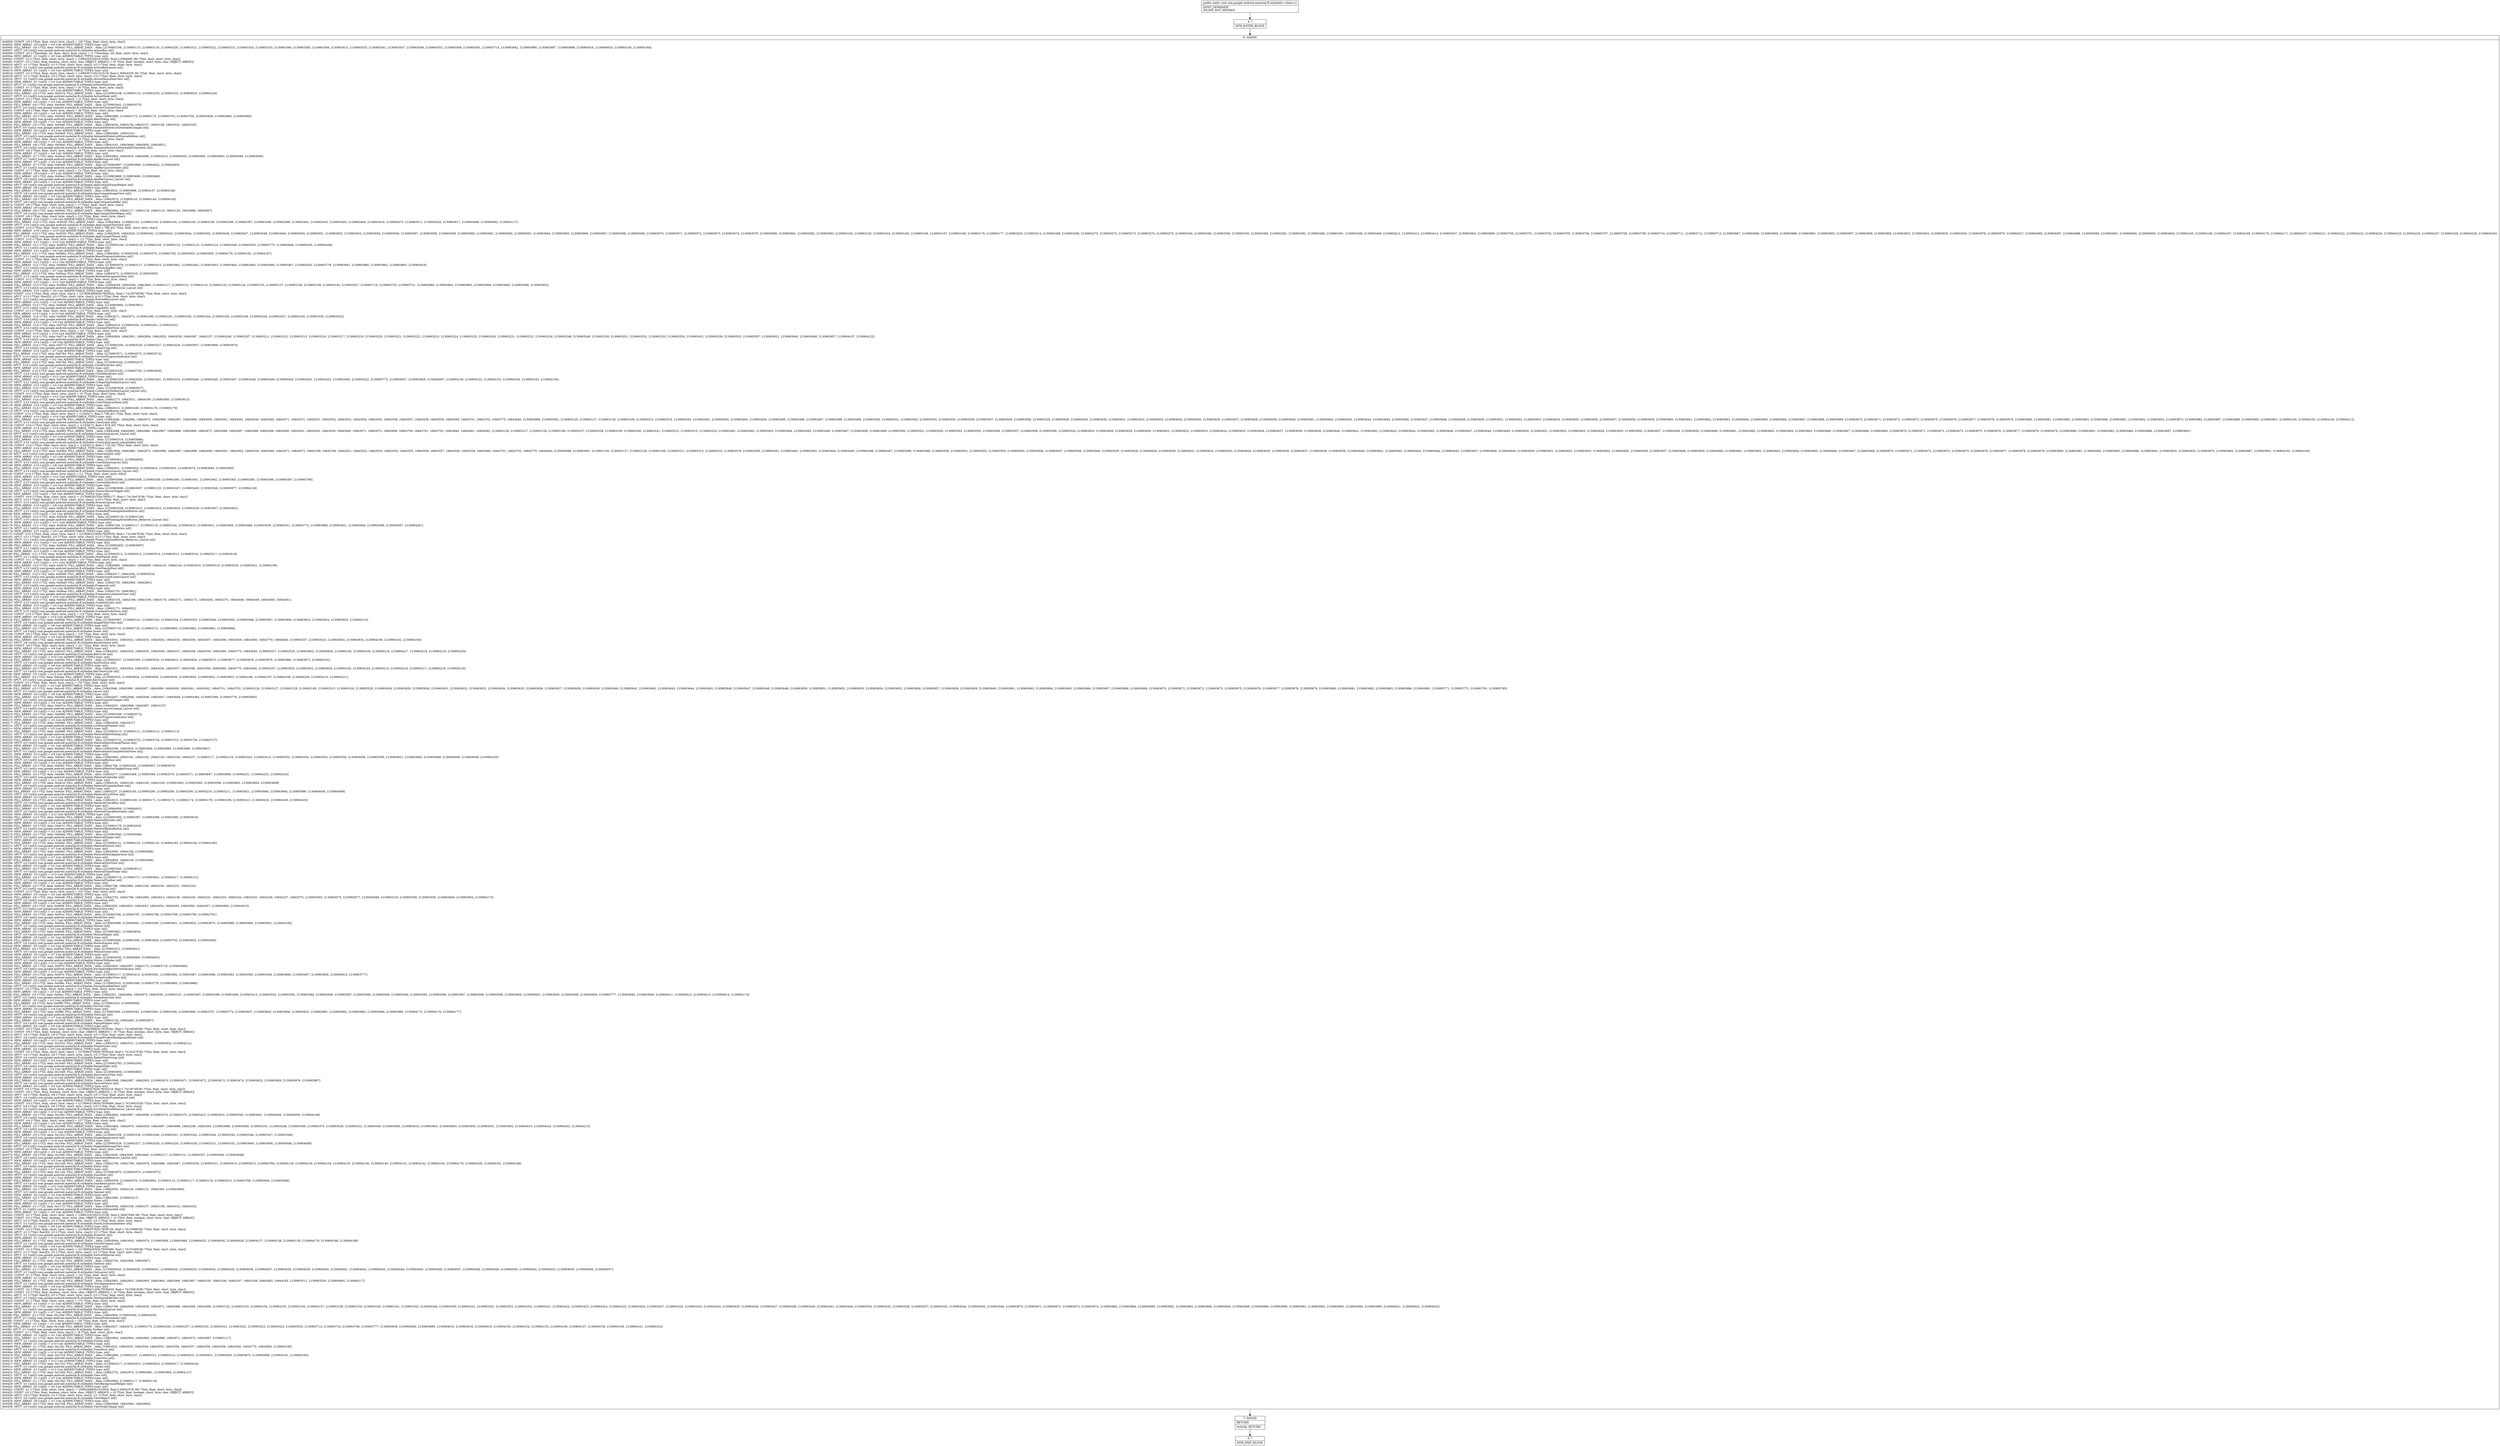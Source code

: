 digraph "CFG forcom.google.android.material.R.styleable.\<clinit\>()V" {
Node_4 [shape=record,label="{4\:\ ?|MTH_ENTER_BLOCK\l}"];
Node_6 [shape=record,label="{6\:\ 0x0000|0x0000: CONST  (r0 I:??[int, float, short, byte, char]) = (29 ??[int, float, short, byte, char]) \l0x0002: NEW_ARRAY  (r0 I:int[]) = (r0 I:int A[IMMUTABLE_TYPE]) type: int[] \l0x0004: FILL_ARRAY  (r0 I:??[]), data: 0x043c: FILL_ARRAY_DATA  , data: [2130903108, 2130903115, 2130903116, 2130903320, 2130903321, 2130903322, 2130903323, 2130903324, 2130903325, 2130903364, 2130903383, 2130903384, 2130903415, 2130903533, 2130903541, 2130903547, 2130903548, 2130903552, 2130903569, 2130903591, 2130903714, 2130903842, 2130903890, 2130903897, 2130903898, 2130904016, 2130904020, 2130904150, 2130904164] \l0x0007: SPUT  (r0 I:int[]) com.google.android.material.R.styleable.ActionBar int[] \l0x0009: CONST  (r0 I:??[boolean, int, float, short, byte, char]) = (1 ??[boolean, int, float, short, byte, char]) \l0x000a: NEW_ARRAY  (r1 I:int[]) = (r0 I:int A[IMMUTABLE_TYPE]) type: int[] \l0x000c: CONST  (r2 I:??[int, float, short, byte, char]) = (16842931(0x10100b3, float:2.369406E\-38) ??[int, float, short, byte, char]) \l0x000f: CONST  (r3 I:??[int, float, boolean, short, byte, char, OBJECT, ARRAY]) = (0 ??[int, float, boolean, short, byte, char, OBJECT, ARRAY]) \l0x0010: APUT  (r1 I:??[int, float][]), (r3 I:??[int, short, byte, char]), (r2 I:??[int, float, short, byte, char]) \l0x0012: SPUT  (r1 I:int[]) com.google.android.material.R.styleable.ActionBarLayout int[] \l0x0014: NEW_ARRAY  (r1 I:int[]) = (r0 I:int A[IMMUTABLE_TYPE]) type: int[] \l0x0016: CONST  (r2 I:??[int, float, short, byte, char]) = (16843071(0x101013f, float:2.3694452E\-38) ??[int, float, short, byte, char]) \l0x0019: APUT  (r1 I:??[int, float][]), (r3 I:??[int, short, byte, char]), (r2 I:??[int, float, short, byte, char]) \l0x001b: SPUT  (r1 I:int[]) com.google.android.material.R.styleable.ActionMenuItemView int[] \l0x001d: NEW_ARRAY  (r1 I:int[]) = (r3 I:int A[IMMUTABLE_TYPE]) type: int[] \l0x001f: SPUT  (r1 I:int[]) com.google.android.material.R.styleable.ActionMenuView int[] \l0x0021: CONST  (r1 I:??[int, float, short, byte, char]) = (6 ??[int, float, short, byte, char]) \l0x0022: NEW_ARRAY  (r2 I:int[]) = (r1 I:int A[IMMUTABLE_TYPE]) type: int[] \l0x0024: FILL_ARRAY  (r2 I:??[]), data: 0x047a: FILL_ARRAY_DATA  , data: [2130903108, 2130903115, 2130903255, 2130903533, 2130904020, 2130904164] \l0x0027: SPUT  (r2 I:int[]) com.google.android.material.R.styleable.ActionMode int[] \l0x0029: CONST  (r2 I:??[int, float, short, byte, char]) = (2 ??[int, float, short, byte, char]) \l0x002a: NEW_ARRAY  (r4 I:int[]) = (r2 I:int A[IMMUTABLE_TYPE]) type: int[] \l0x002c: FILL_ARRAY  (r4 I:??[]), data: 0x048a: FILL_ARRAY_DATA  , data: [2130903442, 2130903575] \l0x002f: SPUT  (r4 I:int[]) com.google.android.material.R.styleable.ActivityChooserView int[] \l0x0031: CONST  (r4 I:??[int, float, short, byte, char]) = (8 ??[int, float, short, byte, char]) \l0x0033: NEW_ARRAY  (r5 I:int[]) = (r4 I:int A[IMMUTABLE_TYPE]) type: int[] \l0x0035: FILL_ARRAY  (r5 I:??[]), data: 0x0492: FILL_ARRAY_DATA  , data: [16842994, 2130903172, 2130903175, 2130903703, 2130903704, 2130903838, 2130903960, 2130903968] \l0x0038: SPUT  (r5 I:int[]) com.google.android.material.R.styleable.AlertDialog int[] \l0x003a: NEW_ARRAY  (r5 I:int[]) = (r1 I:int A[IMMUTABLE_TYPE]) type: int[] \l0x003c: FILL_ARRAY  (r5 I:??[]), data: 0x04a6: FILL_ARRAY_DATA  , data: [16843036, 16843156, 16843157, 16843158, 16843532, 16843533] \l0x003f: SPUT  (r5 I:int[]) com.google.android.material.R.styleable.AnimatedStateListDrawableCompat int[] \l0x0041: NEW_ARRAY  (r5 I:int[]) = (r2 I:int A[IMMUTABLE_TYPE]) type: int[] \l0x0043: FILL_ARRAY  (r5 I:??[]), data: 0x04b6: FILL_ARRAY_DATA  , data: [16842960, 16843161] \l0x0046: SPUT  (r5 I:int[]) com.google.android.material.R.styleable.AnimatedStateListDrawableItem int[] \l0x0048: CONST  (r5 I:??[int, float, short, byte, char]) = (4 ??[int, float, short, byte, char]) \l0x0049: NEW_ARRAY  (r6 I:int[]) = (r5 I:int A[IMMUTABLE_TYPE]) type: int[] \l0x004b: FILL_ARRAY  (r6 I:??[]), data: 0x04be: FILL_ARRAY_DATA  , data: [16843161, 16843849, 16843850, 16843851] \l0x004e: SPUT  (r6 I:int[]) com.google.android.material.R.styleable.AnimatedStateListDrawableTransition int[] \l0x0050: CONST  (r6 I:??[int, float, short, byte, char]) = (9 ??[int, float, short, byte, char]) \l0x0052: NEW_ARRAY  (r7 I:int[]) = (r6 I:int A[IMMUTABLE_TYPE]) type: int[] \l0x0054: FILL_ARRAY  (r7 I:??[]), data: 0x04ca: FILL_ARRAY_DATA  , data: [16842964, 16843919, 16844096, 2130903415, 2130903443, 2130903692, 2130903693, 2130903694, 2130904006] \l0x0057: SPUT  (r7 I:int[]) com.google.android.material.R.styleable.AppBarLayout int[] \l0x0059: NEW_ARRAY  (r7 I:int[]) = (r5 I:int A[IMMUTABLE_TYPE]) type: int[] \l0x005b: FILL_ARRAY  (r7 I:??[]), data: 0x04e0: FILL_ARRAY_DATA  , data: [2130903997, 2130903998, 2130904002, 2130904003] \l0x005e: SPUT  (r7 I:int[]) com.google.android.material.R.styleable.AppBarLayoutStates int[] \l0x0060: CONST  (r7 I:??[int, float, short, byte, char]) = (3 ??[int, float, short, byte, char]) \l0x0061: NEW_ARRAY  (r8 I:int[]) = (r7 I:int A[IMMUTABLE_TYPE]) type: int[] \l0x0063: FILL_ARRAY  (r8 I:??[]), data: 0x04ec: FILL_ARRAY_DATA  , data: [2130903688, 2130903689, 2130903690] \l0x0066: SPUT  (r8 I:int[]) com.google.android.material.R.styleable.AppBarLayout_Layout int[] \l0x0068: NEW_ARRAY  (r8 I:int[]) = (r3 I:int A[IMMUTABLE_TYPE]) type: int[] \l0x006a: SPUT  (r8 I:int[]) com.google.android.material.R.styleable.AppCompatEmojiHelper int[] \l0x006c: NEW_ARRAY  (r8 I:int[]) = (r5 I:int A[IMMUTABLE_TYPE]) type: int[] \l0x006e: FILL_ARRAY  (r8 I:??[]), data: 0x04f6: FILL_ARRAY_DATA  , data: [16843033, 2130903986, 2130904147, 2130904148] \l0x0071: SPUT  (r8 I:int[]) com.google.android.material.R.styleable.AppCompatImageView int[] \l0x0073: NEW_ARRAY  (r8 I:int[]) = (r5 I:int A[IMMUTABLE_TYPE]) type: int[] \l0x0075: FILL_ARRAY  (r8 I:??[]), data: 0x0502: FILL_ARRAY_DATA  , data: [16843074, 2130904143, 2130904144, 2130904145] \l0x0078: SPUT  (r8 I:int[]) com.google.android.material.R.styleable.AppCompatSeekBar int[] \l0x007a: CONST  (r8 I:??[int, float, short, byte, char]) = (7 ??[int, float, short, byte, char]) \l0x007b: NEW_ARRAY  (r9 I:int[]) = (r8 I:int A[IMMUTABLE_TYPE]) type: int[] \l0x007d: FILL_ARRAY  (r9 I:??[]), data: 0x050e: FILL_ARRAY_DATA  , data: [16842804, 16843117, 16843118, 16843119, 16843120, 16843666, 16843667] \l0x0080: SPUT  (r9 I:int[]) com.google.android.material.R.styleable.AppCompatTextHelper int[] \l0x0082: CONST  (r9 I:??[int, float, short, byte, char]) = (22 ??[int, float, short, byte, char]) \l0x0084: NEW_ARRAY  (r10 I:int[]) = (r9 I:int A[IMMUTABLE_TYPE]) type: int[] \l0x0086: FILL_ARRAY  (r10 I:??[]), data: 0x0520: FILL_ARRAY_DATA  , data: [16842804, 2130903102, 2130903103, 2130903104, 2130903105, 2130903106, 2130903396, 2130903397, 2130903398, 2130903399, 2130903401, 2130903402, 2130903403, 2130903404, 2130903419, 2130903475, 2130903511, 2130903520, 2130903617, 2130903696, 2130904062, 2130904117] \l0x0089: SPUT  (r10 I:int[]) com.google.android.material.R.styleable.AppCompatTextView int[] \l0x008b: CONST  (r10 I:??[int, float, short, byte, char]) = (127(0x7f, float:1.78E\-43) ??[int, float, short, byte, char]) \l0x008d: NEW_ARRAY  (r10 I:int[]) = (r10 I:int A[IMMUTABLE_TYPE]) type: int[] \l0x008f: FILL_ARRAY  (r10 I:??[]), data: 0x0550: FILL_ARRAY_DATA  , data: [16842839, 16842926, 2130903042, 2130903043, 2130903044, 2130903045, 2130903046, 2130903047, 2130903048, 2130903049, 2130903050, 2130903051, 2130903052, 2130903053, 2130903054, 2130903056, 2130903057, 2130903058, 2130903059, 2130903060, 2130903061, 2130903062, 2130903063, 2130903064, 2130903065, 2130903066, 2130903067, 2130903068, 2130903069, 2130903070, 2130903071, 2130903072, 2130903073, 2130903074, 2130903078, 2130903080, 2130903081, 2130903082, 2130903083, 2130903100, 2130903145, 2130903164, 2130903165, 2130903166, 2130903167, 2130903168, 2130903176, 2130903177, 2130903203, 2130903214, 2130903268, 2130903269, 2130903270, 2130903272, 2130903273, 2130903274, 2130903275, 2130903294, 2130903296, 2130903306, 2130903335, 2130903380, 2130903381, 2130903382, 2130903386, 2130903391, 2130903408, 2130903409, 2130903412, 2130903413, 2130903414, 2130903547, 2130903563, 2130903699, 2130903700, 2130903701, 2130903702, 2130903705, 2130903706, 2130903707, 2130903708, 2130903709, 2130903710, 2130903711, 2130903712, 2130903713, 2130903867, 2130903868, 2130903869, 2130903889, 2130903891, 2130903905, 2130903907, 2130903908, 2130903909, 2130903933, 2130903934, 2130903935, 2130903936, 2130903978, 2130903979, 2130904027, 2130904085, 2130904087, 2130904088, 2130904089, 2130904091, 2130904092, 2130904093, 2130904094, 2130904105, 2130904106, 2130904167, 2130904168, 2130904170, 2130904171, 2130904207, 2130904221, 2130904222, 2130904223, 2130904224, 2130904225, 2130904226, 2130904227, 2130904228, 2130904229, 2130904230] \l0x0092: SPUT  (r10 I:int[]) com.google.android.material.R.styleable.AppCompatTheme int[] \l0x0094: CONST  (r10 I:??[int, float, short, byte, char]) = (12 ??[int, float, short, byte, char]) \l0x0096: NEW_ARRAY  (r11 I:int[]) = (r10 I:int A[IMMUTABLE_TYPE]) type: int[] \l0x0098: FILL_ARRAY  (r11 I:??[]), data: 0x0652: FILL_ARRAY_DATA  , data: [2130903109, 2130903119, 2130903120, 2130903122, 2130903123, 2130903124, 2130903549, 2130903550, 2130903770, 2130903848, 2130904205, 2130904206] \l0x009b: SPUT  (r11 I:int[]) com.google.android.material.R.styleable.Badge int[] \l0x009d: NEW_ARRAY  (r11 I:int[]) = (r6 I:int A[IMMUTABLE_TYPE]) type: int[] \l0x009f: FILL_ARRAY  (r11 I:??[]), data: 0x066e: FILL_ARRAY_DATA  , data: [16843065, 2130903538, 2130903570, 2130903782, 2130903953, 2130903955, 2130904179, 2130904182, 2130904187] \l0x00a2: SPUT  (r11 I:int[]) com.google.android.material.R.styleable.BaseProgressIndicator int[] \l0x00a4: CONST  (r11 I:??[int, float, short, byte, char]) = (17 ??[int, float, short, byte, char]) \l0x00a6: NEW_ARRAY  (r12 I:int[]) = (r11 I:int A[IMMUTABLE_TYPE]) type: int[] \l0x00a8: FILL_ARRAY  (r12 I:??[]), data: 0x0684: FILL_ARRAY_DATA  , data: [2130903079, 2130903117, 2130903415, 2130903461, 2130903462, 2130903463, 2130903464, 2130903465, 2130903466, 2130903467, 2130903542, 2130903778, 2130903841, 2130903860, 2130903862, 2130903863, 2130903919] \l0x00ab: SPUT  (r12 I:int[]) com.google.android.material.R.styleable.BottomAppBar int[] \l0x00ad: NEW_ARRAY  (r12 I:int[]) = (r7 I:int A[IMMUTABLE_TYPE]) type: int[] \l0x00af: FILL_ARRAY  (r12 I:??[]), data: 0x06aa: FILL_ARRAY_DATA  , data: [16843072, 2130903310, 2130903585] \l0x00b2: SPUT  (r12 I:int[]) com.google.android.material.R.styleable.BottomNavigationView int[] \l0x00b4: CONST  (r12 I:??[int, float, short, byte, char]) = (24 ??[int, float, short, byte, char]) \l0x00b6: NEW_ARRAY  (r13 I:int[]) = (r12 I:int A[IMMUTABLE_TYPE]) type: int[] \l0x00b8: FILL_ARRAY  (r13 I:??[]), data: 0x06b4: FILL_ARRAY_DATA  , data: [16843039, 16843040, 16843840, 2130903117, 2130903131, 2130903132, 2130903133, 2130903134, 2130903135, 2130903137, 2130903138, 2130903139, 2130903140, 2130903527, 2130903719, 2130903720, 2130903721, 2130903860, 2130903862, 2130903863, 2130903866, 2130903940, 2130903948, 2130903952] \l0x00bb: SPUT  (r13 I:int[]) com.google.android.material.R.styleable.BottomSheetBehavior_Layout int[] \l0x00bd: NEW_ARRAY  (r13 I:int[]) = (r0 I:int A[IMMUTABLE_TYPE]) type: int[] \l0x00bf: CONST  (r14 I:??[int, float, short, byte, char]) = (2130903084(0x7f03002c, float:1.7412976E38) ??[int, float, short, byte, char]) \l0x00c2: APUT  (r13 I:??[int, float][]), (r3 I:??[int, short, byte, char]), (r14 I:??[int, float, short, byte, char]) \l0x00c4: SPUT  (r13 I:int[]) com.google.android.material.R.styleable.ButtonBarLayout int[] \l0x00c6: NEW_ARRAY  (r13 I:int[]) = (r2 I:int A[IMMUTABLE_TYPE]) type: int[] \l0x00c8: FILL_ARRAY  (r13 I:??[]), data: 0x06e8: FILL_ARRAY_DATA  , data: [2130903904, 2130903951] \l0x00cb: SPUT  (r13 I:int[]) com.google.android.material.R.styleable.Capability int[] \l0x00cd: CONST  (r13 I:??[int, float, short, byte, char]) = (13 ??[int, float, short, byte, char]) \l0x00cf: NEW_ARRAY  (r14 I:int[]) = (r13 I:int A[IMMUTABLE_TYPE]) type: int[] \l0x00d1: FILL_ARRAY  (r14 I:??[]), data: 0x06f0: FILL_ARRAY_DATA  , data: [16843071, 16843072, 2130903180, 2130903181, 2130903182, 2130903184, 2130903185, 2130903186, 2130903326, 2130903327, 2130903329, 2130903330, 2130903332] \l0x00d4: SPUT  (r14 I:int[]) com.google.android.material.R.styleable.CardView int[] \l0x00d6: NEW_ARRAY  (r14 I:int[]) = (r5 I:int A[IMMUTABLE_TYPE]) type: int[] \l0x00d8: FILL_ARRAY  (r14 I:??[]), data: 0x070e: FILL_ARRAY_DATA  , data: [16843016, 2130903200, 2130903201, 2130903202] \l0x00db: SPUT  (r14 I:int[]) com.google.android.material.R.styleable.CheckedTextView int[] \l0x00dd: CONST  (r14 I:??[int, float, short, byte, char]) = (42 ??[int, float, short, byte, char]) \l0x00df: NEW_ARRAY  (r14 I:int[]) = (r14 I:int A[IMMUTABLE_TYPE]) type: int[] \l0x00e1: FILL_ARRAY  (r14 I:??[]), data: 0x071a: FILL_ARRAY_DATA  , data: [16842804, 16842901, 16842904, 16842923, 16843039, 16843087, 16843237, 2130903206, 2130903207, 2130903211, 2130903212, 2130903215, 2130903216, 2130903217, 2130903219, 2130903220, 2130903221, 2130903222, 2130903223, 2130903224, 2130903225, 2130903230, 2130903231, 2130903232, 2130903234, 2130903248, 2130903249, 2130903250, 2130903251, 2130903252, 2130903253, 2130903254, 2130903431, 2130903539, 2130903553, 2130903557, 2130903921, 2130903940, 2130903948, 2130903957, 2130904107, 2130904122] \l0x00e4: SPUT  (r14 I:int[]) com.google.android.material.R.styleable.Chip int[] \l0x00e6: NEW_ARRAY  (r14 I:int[]) = (r8 I:int A[IMMUTABLE_TYPE]) type: int[] \l0x00e8: FILL_ARRAY  (r14 I:??[]), data: 0x0772: FILL_ARRAY_DATA  , data: [2130903205, 2130903226, 2130903227, 2130903228, 2130903937, 2130903969, 2130903970] \l0x00eb: SPUT  (r14 I:int[]) com.google.android.material.R.styleable.ChipGroup int[] \l0x00ed: NEW_ARRAY  (r14 I:int[]) = (r7 I:int A[IMMUTABLE_TYPE]) type: int[] \l0x00ef: FILL_ARRAY  (r14 I:??[]), data: 0x0784: FILL_ARRAY_DATA  , data: [2130903571, 2130903573, 2130903574] \l0x00f2: SPUT  (r14 I:int[]) com.google.android.material.R.styleable.CircularProgressIndicator int[] \l0x00f4: NEW_ARRAY  (r14 I:int[]) = (r2 I:int A[IMMUTABLE_TYPE]) type: int[] \l0x00f6: FILL_ARRAY  (r14 I:??[]), data: 0x078e: FILL_ARRAY_DATA  , data: [2130903244, 2130903247] \l0x00f9: SPUT  (r14 I:int[]) com.google.android.material.R.styleable.ClockFaceView int[] \l0x00fb: NEW_ARRAY  (r14 I:int[]) = (r7 I:int A[IMMUTABLE_TYPE]) type: int[] \l0x00fd: FILL_ARRAY  (r14 I:??[]), data: 0x0796: FILL_ARRAY_DATA  , data: [2130903245, 2130903750, 2130903938] \l0x0100: SPUT  (r14 I:int[]) com.google.android.material.R.styleable.ClockHandView int[] \l0x0102: NEW_ARRAY  (r12 I:int[]) = (r12 I:int A[IMMUTABLE_TYPE]) type: int[] \l0x0104: FILL_ARRAY  (r12 I:??[]), data: 0x07a0: FILL_ARRAY_DATA  , data: [2130903259, 2130903260, 2130903261, 2130903333, 2130903445, 2130903446, 2130903447, 2130903448, 2130903449, 2130903450, 2130903451, 2130903452, 2130903460, 2130903522, 2130903773, 2130903927, 2130903929, 2130904007, 2130904150, 2130904152, 2130904153, 2130904160, 2130904163, 2130904166] \l0x0107: SPUT  (r12 I:int[]) com.google.android.material.R.styleable.CollapsingToolbarLayout int[] \l0x0109: NEW_ARRAY  (r12 I:int[]) = (r2 I:int A[IMMUTABLE_TYPE]) type: int[] \l0x010b: FILL_ARRAY  (r12 I:??[]), data: 0x07d4: FILL_ARRAY_DATA  , data: [2130903626, 2130903627] \l0x010e: SPUT  (r12 I:int[]) com.google.android.material.R.styleable.CollapsingToolbarLayout_Layout int[] \l0x0110: CONST  (r12 I:??[int, float, short, byte, char]) = (5 ??[int, float, short, byte, char]) \l0x0111: NEW_ARRAY  (r14 I:int[]) = (r12 I:int A[IMMUTABLE_TYPE]) type: int[] \l0x0113: FILL_ARRAY  (r14 I:??[]), data: 0x07dc: FILL_ARRAY_DATA  , data: [16843173, 16843551, 16844359, 2130903085, 2130903613] \l0x0116: SPUT  (r14 I:int[]) com.google.android.material.R.styleable.ColorStateListItem int[] \l0x0118: NEW_ARRAY  (r14 I:int[]) = (r5 I:int A[IMMUTABLE_TYPE]) type: int[] \l0x011a: FILL_ARRAY  (r14 I:??[]), data: 0x07ea: FILL_ARRAY_DATA  , data: [16843015, 2130903169, 2130903178, 2130903179] \l0x011d: SPUT  (r14 I:int[]) com.google.android.material.R.styleable.CompoundButton int[] \l0x011f: CONST  (r14 I:??[int, float, short, byte, char]) = (124(0x7c, float:1.74E\-43) ??[int, float, short, byte, char]) \l0x0121: NEW_ARRAY  (r14 I:int[]) = (r14 I:int A[IMMUTABLE_TYPE]) type: int[] \l0x0123: FILL_ARRAY  (r14 I:??[]), data: 0x07f6: FILL_ARRAY_DATA  , data: [16842948, 16842960, 16842972, 16842996, 16842997, 16842999, 16843000, 16843001, 16843002, 16843039, 16843040, 16843071, 16843072, 16843551, 16843552, 16843553, 16843554, 16843555, 16843556, 16843557, 16843558, 16843559, 16843560, 16843701, 16843702, 16843770, 16843840, 2130903088, 2130903091, 2130903126, 2130903127, 2130903128, 2130903199, 2130903315, 2130903316, 2130903395, 2130903491, 2130903492, 2130903493, 2130903494, 2130903495, 2130903496, 2130903497, 2130903498, 2130903499, 2130903500, 2130903501, 2130903502, 2130903503, 2130903505, 2130903506, 2130903507, 2130903508, 2130903509, 2130903529, 2130903628, 2130903629, 2130903630, 2130903631, 2130903632, 2130903633, 2130903634, 2130903635, 2130903636, 2130903637, 2130903638, 2130903639, 2130903640, 2130903641, 2130903642, 2130903643, 2130903644, 2130903645, 2130903646, 2130903647, 2130903648, 2130903649, 2130903650, 2130903651, 2130903652, 2130903653, 2130903654, 2130903655, 2130903656, 2130903657, 2130903658, 2130903659, 2130903660, 2130903661, 2130903662, 2130903663, 2130903664, 2130903665, 2130903666, 2130903667, 2130903668, 2130903669, 2130903670, 2130903671, 2130903672, 2130903673, 2130903675, 2130903676, 2130903677, 2130903678, 2130903679, 2130903680, 2130903681, 2130903682, 2130903683, 2130903686, 2130903691, 2130903832, 2130903833, 2130903875, 2130903882, 2130903887, 2130903899, 2130903900, 2130903901, 2130904190, 2130904192, 2130904194, 2130904212] \l0x0126: SPUT  (r14 I:int[]) com.google.android.material.R.styleable.Constraint int[] \l0x0128: CONST  (r14 I:??[int, float, short, byte, char]) = (115(0x73, float:1.61E\-43) ??[int, float, short, byte, char]) \l0x012a: NEW_ARRAY  (r14 I:int[]) = (r14 I:int A[IMMUTABLE_TYPE]) type: int[] \l0x012c: FILL_ARRAY  (r14 I:??[]), data: 0x08f2: FILL_ARRAY_DATA  , data: [16842948, 16842965, 16842966, 16842967, 16842968, 16842969, 16842972, 16842996, 16842997, 16842998, 16842999, 16843000, 16843001, 16843002, 16843039, 16843040, 16843071, 16843072, 16843699, 16843700, 16843701, 16843702, 16843840, 16844091, 16844092, 2130903126, 2130903127, 2130903128, 2130903199, 2130903237, 2130903238, 2130903239, 2130903240, 2130903241, 2130903312, 2130903315, 2130903316, 2130903491, 2130903492, 2130903493, 2130903494, 2130903495, 2130903496, 2130903497, 2130903498, 2130903499, 2130903500, 2130903501, 2130903502, 2130903503, 2130903505, 2130903506, 2130903507, 2130903508, 2130903509, 2130903529, 2130903620, 2130903628, 2130903629, 2130903630, 2130903631, 2130903632, 2130903633, 2130903634, 2130903635, 2130903636, 2130903637, 2130903638, 2130903639, 2130903640, 2130903641, 2130903642, 2130903643, 2130903644, 2130903645, 2130903646, 2130903647, 2130903648, 2130903649, 2130903650, 2130903651, 2130903652, 2130903653, 2130903654, 2130903655, 2130903656, 2130903657, 2130903658, 2130903659, 2130903660, 2130903661, 2130903662, 2130903663, 2130903664, 2130903665, 2130903666, 2130903667, 2130903668, 2130903669, 2130903670, 2130903671, 2130903672, 2130903673, 2130903675, 2130903676, 2130903677, 2130903678, 2130903679, 2130903680, 2130903681, 2130903682, 2130903683, 2130903686, 2130903687, 2130903691] \l0x012f: SPUT  (r14 I:int[]) com.google.android.material.R.styleable.ConstraintLayout_Layout int[] \l0x0131: NEW_ARRAY  (r14 I:int[]) = (r2 I:int A[IMMUTABLE_TYPE]) type: int[] \l0x0133: FILL_ARRAY  (r14 I:??[]), data: 0x09dc: FILL_ARRAY_DATA  , data: [2130903318, 2130903886] \l0x0136: SPUT  (r14 I:int[]) com.google.android.material.R.styleable.ConstraintLayout_placeholder int[] \l0x0138: CONST  (r14 I:??[int, float, short, byte, char]) = (122(0x7a, float:1.71E\-43) ??[int, float, short, byte, char]) \l0x013a: NEW_ARRAY  (r14 I:int[]) = (r14 I:int A[IMMUTABLE_TYPE]) type: int[] \l0x013c: FILL_ARRAY  (r14 I:??[]), data: 0x09e4: FILL_ARRAY_DATA  , data: [16842948, 16842960, 16842972, 16842996, 16842997, 16842999, 16843000, 16843001, 16843002, 16843039, 16843040, 16843071, 16843072, 16843189, 16843190, 16843551, 16843552, 16843553, 16843554, 16843555, 16843556, 16843557, 16843558, 16843559, 16843560, 16843701, 16843702, 16843770, 16843840, 2130903088, 2130903091, 2130903126, 2130903127, 2130903128, 2130903199, 2130903311, 2130903315, 2130903316, 2130903379, 2130903395, 2130903491, 2130903492, 2130903493, 2130903494, 2130903495, 2130903496, 2130903497, 2130903498, 2130903499, 2130903500, 2130903501, 2130903502, 2130903503, 2130903505, 2130903506, 2130903507, 2130903508, 2130903509, 2130903529, 2130903628, 2130903629, 2130903630, 2130903631, 2130903632, 2130903633, 2130903634, 2130903635, 2130903636, 2130903637, 2130903638, 2130903639, 2130903640, 2130903641, 2130903642, 2130903643, 2130903644, 2130903645, 2130903647, 2130903648, 2130903649, 2130903650, 2130903651, 2130903652, 2130903653, 2130903654, 2130903655, 2130903656, 2130903657, 2130903658, 2130903659, 2130903660, 2130903661, 2130903662, 2130903663, 2130903664, 2130903665, 2130903666, 2130903667, 2130903668, 2130903670, 2130903671, 2130903672, 2130903673, 2130903675, 2130903676, 2130903677, 2130903678, 2130903679, 2130903680, 2130903681, 2130903682, 2130903683, 2130903686, 2130903691, 2130903832, 2130903833, 2130903875, 2130903882, 2130903887, 2130903901, 2130904192, 2130904194] \l0x013f: SPUT  (r14 I:int[]) com.google.android.material.R.styleable.ConstraintSet int[] \l0x0141: NEW_ARRAY  (r14 I:int[]) = (r2 I:int A[IMMUTABLE_TYPE]) type: int[] \l0x0143: FILL_ARRAY  (r14 I:??[]), data: 0x0adc: FILL_ARRAY_DATA  , data: [2130903612, 2130904005] \l0x0146: SPUT  (r14 I:int[]) com.google.android.material.R.styleable.CoordinatorLayout int[] \l0x0148: NEW_ARRAY  (r14 I:int[]) = (r8 I:int A[IMMUTABLE_TYPE]) type: int[] \l0x014a: FILL_ARRAY  (r14 I:??[]), data: 0x0ae4: FILL_ARRAY_DATA  , data: [16842931, 2130903623, 2130903624, 2130903625, 2130903674, 2130903684, 2130903685] \l0x014d: SPUT  (r14 I:int[]) com.google.android.material.R.styleable.CoordinatorLayout_Layout int[] \l0x014f: CONST  (r14 I:??[int, float, short, byte, char]) = (11 ??[int, float, short, byte, char]) \l0x0151: NEW_ARRAY  (r15 I:int[]) = (r14 I:int A[IMMUTABLE_TYPE]) type: int[] \l0x0153: FILL_ARRAY  (r15 I:??[]), data: 0x0af6: FILL_ARRAY_DATA  , data: [2130903098, 2130903358, 2130903359, 2130903360, 2130903361, 2130903362, 2130903363, 2130903365, 2130903366, 2130903367, 2130903780] \l0x0156: SPUT  (r15 I:int[]) com.google.android.material.R.styleable.CustomAttribute int[] \l0x0158: NEW_ARRAY  (r15 I:int[]) = (r4 I:int A[IMMUTABLE_TYPE]) type: int[] \l0x015a: FILL_ARRAY  (r15 I:??[]), data: 0x0b10: FILL_ARRAY_DATA  , data: [2130903096, 2130903097, 2130903125, 2130903267, 2130903400, 2130903526, 2130903977, 2130904128] \l0x015d: SPUT  (r15 I:int[]) com.google.android.material.R.styleable.DrawerArrowToggle int[] \l0x015f: NEW_ARRAY  (r15 I:int[]) = (r0 I:int A[IMMUTABLE_TYPE]) type: int[] \l0x0161: CONST  (r16 I:??[int, float, short, byte, char]) = (2130903415(0x7f030177, float:1.7413647E38) ??[int, float, short, byte, char]) \l0x0164: APUT  (r15 I:??[int, float][]), (r3 I:??[int, short, byte, char]), (r16 I:??[int, float, short, byte, char]) \l0x0166: SPUT  (r15 I:int[]) com.google.android.material.R.styleable.DrawerLayout int[] \l0x0168: NEW_ARRAY  (r15 I:int[]) = (r8 I:int A[IMMUTABLE_TYPE]) type: int[] \l0x016a: FILL_ARRAY  (r15 I:??[]), data: 0x0b24: FILL_ARRAY_DATA  , data: [2130903258, 2130903415, 2130903453, 2130903454, 2130903539, 2130903957, 2130903961] \l0x016d: SPUT  (r15 I:int[]) com.google.android.material.R.styleable.ExtendedFloatingActionButton int[] \l0x016f: NEW_ARRAY  (r15 I:int[]) = (r2 I:int A[IMMUTABLE_TYPE]) type: int[] \l0x0171: FILL_ARRAY  (r15 I:??[]), data: 0x0b36: FILL_ARRAY_DATA  , data: [2130903129, 2130903130] \l0x0174: SPUT  (r15 I:int[]) com.google.android.material.R.styleable.ExtendedFloatingActionButton_Behavior_Layout int[] \l0x0176: NEW_ARRAY  (r11 I:int[]) = (r11 I:int A[IMMUTABLE_TYPE]) type: int[] \l0x0178: FILL_ARRAY  (r11 I:??[]), data: 0x0b3e: FILL_ARRAY_DATA  , data: [16842766, 2130903117, 2130903118, 2130903144, 2130903415, 2130903431, 2130903468, 2130903469, 2130903539, 2130903551, 2130903772, 2130903896, 2130903921, 2130903940, 2130903948, 2130903957, 2130904201] \l0x017b: SPUT  (r11 I:int[]) com.google.android.material.R.styleable.FloatingActionButton int[] \l0x017d: NEW_ARRAY  (r11 I:int[]) = (r0 I:int A[IMMUTABLE_TYPE]) type: int[] \l0x017f: CONST  (r15 I:??[int, float, short, byte, char]) = (2130903129(0x7f030059, float:1.7413067E38) ??[int, float, short, byte, char]) \l0x0182: APUT  (r11 I:??[int, float][]), (r3 I:??[int, short, byte, char]), (r15 I:??[int, float, short, byte, char]) \l0x0184: SPUT  (r11 I:int[]) com.google.android.material.R.styleable.FloatingActionButton_Behavior_Layout int[] \l0x0186: NEW_ARRAY  (r11 I:int[]) = (r2 I:int A[IMMUTABLE_TYPE]) type: int[] \l0x0188: FILL_ARRAY  (r11 I:??[]), data: 0x0b64: FILL_ARRAY_DATA  , data: [2130903602, 2130903697] \l0x018b: SPUT  (r11 I:int[]) com.google.android.material.R.styleable.FlowLayout int[] \l0x018d: NEW_ARRAY  (r11 I:int[]) = (r8 I:int A[IMMUTABLE_TYPE]) type: int[] \l0x018f: FILL_ARRAY  (r11 I:??[]), data: 0x0b6c: FILL_ARRAY_DATA  , data: [2130903512, 2130903513, 2130903514, 2130903515, 2130903516, 2130903517, 2130903518] \l0x0192: SPUT  (r11 I:int[]) com.google.android.material.R.styleable.FontFamily int[] \l0x0194: CONST  (r11 I:??[int, float, short, byte, char]) = (10 ??[int, float, short, byte, char]) \l0x0196: NEW_ARRAY  (r15 I:int[]) = (r11 I:int A[IMMUTABLE_TYPE]) type: int[] \l0x0198: FILL_ARRAY  (r15 I:??[]), data: 0x0b7e: FILL_ARRAY_DATA  , data: [16844082, 16844083, 16844095, 16844143, 16844144, 2130903510, 2130903519, 2130903520, 2130903521, 2130904199] \l0x019b: SPUT  (r15 I:int[]) com.google.android.material.R.styleable.FontFamilyFont int[] \l0x019d: NEW_ARRAY  (r15 I:int[]) = (r7 I:int A[IMMUTABLE_TYPE]) type: int[] \l0x019f: FILL_ARRAY  (r15 I:??[]), data: 0x0b96: FILL_ARRAY_DATA  , data: [16843017, 16843264, 2130903524] \l0x01a2: SPUT  (r15 I:int[]) com.google.android.material.R.styleable.ForegroundLinearLayout int[] \l0x01a4: NEW_ARRAY  (r15 I:int[]) = (r7 I:int A[IMMUTABLE_TYPE]) type: int[] \l0x01a6: FILL_ARRAY  (r15 I:??[]), data: 0x0ba0: FILL_ARRAY_DATA  , data: [16842755, 16842960, 16842961] \l0x01a9: SPUT  (r15 I:int[]) com.google.android.material.R.styleable.Fragment int[] \l0x01ab: NEW_ARRAY  (r15 I:int[]) = (r2 I:int A[IMMUTABLE_TYPE]) type: int[] \l0x01ad: FILL_ARRAY  (r15 I:??[]), data: 0x0baa: FILL_ARRAY_DATA  , data: [16842755, 16842961] \l0x01b0: SPUT  (r15 I:int[]) com.google.android.material.R.styleable.FragmentContainerView int[] \l0x01b2: NEW_ARRAY  (r15 I:int[]) = (r10 I:int A[IMMUTABLE_TYPE]) type: int[] \l0x01b4: FILL_ARRAY  (r15 I:??[]), data: 0x0bb2: FILL_ARRAY_DATA  , data: [16843165, 16843166, 16843169, 16843170, 16843171, 16843172, 16843265, 16843275, 16844048, 16844049, 16844050, 16844051] \l0x01b7: SPUT  (r15 I:int[]) com.google.android.material.R.styleable.GradientColor int[] \l0x01b9: NEW_ARRAY  (r15 I:int[]) = (r2 I:int A[IMMUTABLE_TYPE]) type: int[] \l0x01bb: FILL_ARRAY  (r15 I:??[]), data: 0x0bce: FILL_ARRAY_DATA  , data: [16843173, 16844052] \l0x01be: SPUT  (r15 I:int[]) com.google.android.material.R.styleable.GradientColorItem int[] \l0x01c0: CONST  (r15 I:??[int, float, short, byte, char]) = (14 ??[int, float, short, byte, char]) \l0x01c2: NEW_ARRAY  (r4 I:int[]) = (r15 I:int A[IMMUTABLE_TYPE]) type: int[] \l0x01c4: FILL_ARRAY  (r4 I:??[]), data: 0x0bd6: FILL_ARRAY_DATA  , data: [2130903087, 2130903141, 2130903163, 2130903334, 2130903355, 2130903564, 2130903565, 2130903566, 2130903567, 2130903858, 2130903923, 2130903924, 2130903925, 2130904214] \l0x01c7: SPUT  (r4 I:int[]) com.google.android.material.R.styleable.ImageFilterView int[] \l0x01c9: NEW_ARRAY  (r4 I:int[]) = (r8 I:int A[IMMUTABLE_TYPE]) type: int[] \l0x01cb: FILL_ARRAY  (r4 I:??[]), data: 0x0bf6: FILL_ARRAY_DATA  , data: [2130903719, 2130903720, 2130903721, 2130903860, 2130903862, 2130903863, 2130903866] \l0x01ce: SPUT  (r4 I:int[]) com.google.android.material.R.styleable.Insets int[] \l0x01d0: CONST  (r4 I:??[int, float, short, byte, char]) = (19 ??[int, float, short, byte, char]) \l0x01d2: NEW_ARRAY  (r8 I:int[]) = (r4 I:int A[IMMUTABLE_TYPE]) type: int[] \l0x01d4: FILL_ARRAY  (r8 I:??[]), data: 0x0c08: FILL_ARRAY_DATA  , data: [16843551, 16843552, 16843553, 16843554, 16843555, 16843556, 16843557, 16843558, 16843559, 16843560, 16843770, 16843840, 2130903357, 2130903525, 2130903832, 2130903834, 2130904190, 2130904192, 2130904194] \l0x01d7: SPUT  (r8 I:int[]) com.google.android.material.R.styleable.KeyAttribute int[] \l0x01d9: CONST  (r8 I:??[int, float, short, byte, char]) = (21 ??[int, float, short, byte, char]) \l0x01db: NEW_ARRAY  (r3 I:int[]) = (r8 I:int A[IMMUTABLE_TYPE]) type: int[] \l0x01dd: FILL_ARRAY  (r3 I:??[]), data: 0x0c32: FILL_ARRAY_DATA  , data: [16843551, 16843554, 16843555, 16843556, 16843557, 16843558, 16843559, 16843560, 16843770, 16843840, 2130903357, 2130903525, 2130903832, 2130903834, 2130904192, 2130904194, 2130904216, 2130904217, 2130904218, 2130904219, 2130904220] \l0x01e0: SPUT  (r3 I:int[]) com.google.android.material.R.styleable.KeyCycle int[] \l0x01e2: NEW_ARRAY  (r3 I:int[]) = (r10 I:int A[IMMUTABLE_TYPE]) type: int[] \l0x01e4: FILL_ARRAY  (r3 I:??[]), data: 0x0c60: FILL_ARRAY_DATA  , data: [2130903357, 2130903395, 2130903525, 2130903610, 2130903834, 2130903875, 2130903877, 2130903878, 2130903879, 2130903880, 2130903971, 2130904192] \l0x01e7: SPUT  (r3 I:int[]) com.google.android.material.R.styleable.KeyPosition int[] \l0x01e9: NEW_ARRAY  (r3 I:int[]) = (r8 I:int A[IMMUTABLE_TYPE]) type: int[] \l0x01eb: FILL_ARRAY  (r3 I:??[]), data: 0x0c7c: FILL_ARRAY_DATA  , data: [16843551, 16843554, 16843555, 16843556, 16843557, 16843558, 16843559, 16843560, 16843770, 16843840, 2130903357, 2130903525, 2130903832, 2130903834, 2130904192, 2130904194, 2130904215, 2130904216, 2130904217, 2130904218, 2130904219] \l0x01ee: SPUT  (r3 I:int[]) com.google.android.material.R.styleable.KeyTimeCycle int[] \l0x01f0: NEW_ARRAY  (r3 I:int[]) = (r13 I:int A[IMMUTABLE_TYPE]) type: int[] \l0x01f2: FILL_ARRAY  (r3 I:??[]), data: 0x0caa: FILL_ARRAY_DATA  , data: [2130903525, 2130903834, 2130903835, 2130903836, 2130903850, 2130903852, 2130903853, 2130904196, 2130904197, 2130904198, 2130904209, 2130904210, 2130904211] \l0x01f5: SPUT  (r3 I:int[]) com.google.android.material.R.styleable.KeyTrigger int[] \l0x01f7: CONST  (r3 I:??[int, float, short, byte, char]) = (76 ??[int, float, short, byte, char]) \l0x01f9: NEW_ARRAY  (r3 I:int[]) = (r3 I:int A[IMMUTABLE_TYPE]) type: int[] \l0x01fb: FILL_ARRAY  (r3 I:??[]), data: 0x0cc8: FILL_ARRAY_DATA  , data: [16842948, 16842996, 16842997, 16842999, 16843000, 16843001, 16843002, 16843701, 16843702, 2130903126, 2130903127, 2130903128, 2130903199, 2130903315, 2130903316, 2130903529, 2130903628, 2130903629, 2130903630, 2130903631, 2130903632, 2130903633, 2130903634, 2130903635, 2130903636, 2130903637, 2130903638, 2130903639, 2130903640, 2130903641, 2130903642, 2130903643, 2130903644, 2130903645, 2130903646, 2130903647, 2130903648, 2130903649, 2130903650, 2130903651, 2130903652, 2130903653, 2130903654, 2130903655, 2130903656, 2130903657, 2130903658, 2130903659, 2130903660, 2130903661, 2130903663, 2130903664, 2130903665, 2130903666, 2130903667, 2130903668, 2130903669, 2130903670, 2130903671, 2130903672, 2130903673, 2130903675, 2130903676, 2130903677, 2130903678, 2130903679, 2130903680, 2130903681, 2130903682, 2130903683, 2130903686, 2130903691, 2130903771, 2130903775, 2130903781, 2130903785] \l0x01fe: SPUT  (r3 I:int[]) com.google.android.material.R.styleable.Layout int[] \l0x0200: NEW_ARRAY  (r3 I:int[]) = (r6 I:int A[IMMUTABLE_TYPE]) type: int[] \l0x0202: FILL_ARRAY  (r3 I:??[]), data: 0x0d64: FILL_ARRAY_DATA  , data: [16842927, 16842948, 16843046, 16843047, 16843048, 2130903384, 2130903389, 2130903776, 2130903956] \l0x0205: SPUT  (r3 I:int[]) com.google.android.material.R.styleable.LinearLayoutCompat int[] \l0x0207: NEW_ARRAY  (r3 I:int[]) = (r5 I:int A[IMMUTABLE_TYPE]) type: int[] \l0x0209: FILL_ARRAY  (r3 I:??[]), data: 0x0d7a: FILL_ARRAY_DATA  , data: [16842931, 16842996, 16842997, 16843137] \l0x020c: SPUT  (r3 I:int[]) com.google.android.material.R.styleable.LinearLayoutCompat_Layout int[] \l0x020e: NEW_ARRAY  (r3 I:int[]) = (r2 I:int A[IMMUTABLE_TYPE]) type: int[] \l0x0210: FILL_ARRAY  (r3 I:??[]), data: 0x0d86: FILL_ARRAY_DATA  , data: [2130903568, 2130903572] \l0x0213: SPUT  (r3 I:int[]) com.google.android.material.R.styleable.LinearProgressIndicator int[] \l0x0215: NEW_ARRAY  (r3 I:int[]) = (r2 I:int A[IMMUTABLE_TYPE]) type: int[] \l0x0217: FILL_ARRAY  (r3 I:??[]), data: 0x0d8e: FILL_ARRAY_DATA  , data: [16843436, 16843437] \l0x021a: SPUT  (r3 I:int[]) com.google.android.material.R.styleable.ListPopupWindow int[] \l0x021c: NEW_ARRAY  (r3 I:int[]) = (r5 I:int A[IMMUTABLE_TYPE]) type: int[] \l0x021e: FILL_ARRAY  (r3 I:??[]), data: 0x0d96: FILL_ARRAY_DATA  , data: [2130903110, 2130903111, 2130903112, 2130903113] \l0x0221: SPUT  (r3 I:int[]) com.google.android.material.R.styleable.MaterialAlertDialog int[] \l0x0223: NEW_ARRAY  (r3 I:int[]) = (r1 I:int A[IMMUTABLE_TYPE]) type: int[] \l0x0225: FILL_ARRAY  (r3 I:??[]), data: 0x0da2: FILL_ARRAY_DATA  , data: [2130903722, 2130903723, 2130903724, 2130903725, 2130903726, 2130903727] \l0x0228: SPUT  (r3 I:int[]) com.google.android.material.R.styleable.MaterialAlertDialogTheme int[] \l0x022a: NEW_ARRAY  (r3 I:int[]) = (r1 I:int A[IMMUTABLE_TYPE]) type: int[] \l0x022c: FILL_ARRAY  (r3 I:??[]), data: 0x0db2: FILL_ARRAY_DATA  , data: [16843296, 16843916, 2130903964, 2130903965, 2130903966, 2130903967] \l0x022f: SPUT  (r3 I:int[]) com.google.android.material.R.styleable.MaterialAutoCompleteTextView int[] \l0x0231: NEW_ARRAY  (r3 I:int[]) = (r9 I:int A[IMMUTABLE_TYPE]) type: int[] \l0x0233: FILL_ARRAY  (r3 I:??[]), data: 0x0dc2: FILL_ARRAY_DATA  , data: [16842964, 16843191, 16843192, 16843193, 16843194, 16843237, 2130903117, 2130903118, 2130903343, 2130903415, 2130903552, 2130903554, 2130903555, 2130903556, 2130903558, 2130903559, 2130903921, 2130903940, 2130903948, 2130904008, 2130904009, 2130904165] \l0x0236: SPUT  (r3 I:int[]) com.google.android.material.R.styleable.MaterialButton int[] \l0x0238: NEW_ARRAY  (r3 I:int[]) = (r5 I:int A[IMMUTABLE_TYPE]) type: int[] \l0x023a: FILL_ARRAY  (r3 I:??[]), data: 0x0df2: FILL_ARRAY_DATA  , data: [16842766, 2130903204, 2130903937, 2130903970] \l0x023d: SPUT  (r3 I:int[]) com.google.android.material.R.styleable.MaterialButtonToggleGroup int[] \l0x023f: NEW_ARRAY  (r3 I:int[]) = (r11 I:int A[IMMUTABLE_TYPE]) type: int[] \l0x0241: FILL_ARRAY  (r3 I:??[]), data: 0x0dfe: FILL_ARRAY_DATA  , data: [16843277, 2130903368, 2130903369, 2130903370, 2130903371, 2130903847, 2130903906, 2130904231, 2130904232, 2130904233] \l0x0244: SPUT  (r3 I:int[]) com.google.android.material.R.styleable.MaterialCalendar int[] \l0x0246: NEW_ARRAY  (r3 I:int[]) = (r11 I:int A[IMMUTABLE_TYPE]) type: int[] \l0x0248: FILL_ARRAY  (r3 I:??[]), data: 0x0e16: FILL_ARRAY_DATA  , data: [16843191, 16843192, 16843193, 16843194, 2130903583, 2130903595, 2130903596, 2130903603, 2130903604, 2130903608] \l0x024b: SPUT  (r3 I:int[]) com.google.android.material.R.styleable.MaterialCalendarItem int[] \l0x024d: NEW_ARRAY  (r3 I:int[]) = (r13 I:int A[IMMUTABLE_TYPE]) type: int[] \l0x024f: FILL_ARRAY  (r3 I:??[]), data: 0x0e2e: FILL_ARRAY_DATA  , data: [16843237, 2130903183, 2130903206, 2130903208, 2130903209, 2130903210, 2130903211, 2130903921, 2130903940, 2130903948, 2130903999, 2130904008, 2130904009] \l0x0252: SPUT  (r3 I:int[]) com.google.android.material.R.styleable.MaterialCardView int[] \l0x0254: NEW_ARRAY  (r3 I:int[]) = (r14 I:int A[IMMUTABLE_TYPE]) type: int[] \l0x0256: FILL_ARRAY  (r3 I:??[]), data: 0x0e4c: FILL_ARRAY_DATA  , data: [16843015, 2130903169, 2130903171, 2130903173, 2130903174, 2130903178, 2130903198, 2130903213, 2130903432, 2130903439, 2130904203] \l0x0259: SPUT  (r3 I:int[]) com.google.android.material.R.styleable.MaterialCheckBox int[] \l0x025b: NEW_ARRAY  (r3 I:int[]) = (r2 I:int A[IMMUTABLE_TYPE]) type: int[] \l0x025d: FILL_ARRAY  (r3 I:??[]), data: 0x0e66: FILL_ARRAY_DATA  , data: [2130904000, 2130904001] \l0x0260: SPUT  (r3 I:int[]) com.google.android.material.R.styleable.MaterialCheckBoxStates int[] \l0x0262: NEW_ARRAY  (r3 I:int[]) = (r12 I:int A[IMMUTABLE_TYPE]) type: int[] \l0x0264: FILL_ARRAY  (r3 I:??[]), data: 0x0e6e: FILL_ARRAY_DATA  , data: [2130903385, 2130903387, 2130903388, 2130903390, 2130903618] \l0x0267: SPUT  (r3 I:int[]) com.google.android.material.R.styleable.MaterialDivider int[] \l0x0269: NEW_ARRAY  (r3 I:int[]) = (r2 I:int A[IMMUTABLE_TYPE]) type: int[] \l0x026b: FILL_ARRAY  (r3 I:??[]), data: 0x0e7c: FILL_ARRAY_DATA  , data: [2130903178, 2130904203] \l0x026e: SPUT  (r3 I:int[]) com.google.android.material.R.styleable.MaterialRadioButton int[] \l0x0270: NEW_ARRAY  (r3 I:int[]) = (r2 I:int A[IMMUTABLE_TYPE]) type: int[] \l0x0272: FILL_ARRAY  (r3 I:??[]), data: 0x0e84: FILL_ARRAY_DATA  , data: [2130903940, 2130903948] \l0x0275: SPUT  (r3 I:int[]) com.google.android.material.R.styleable.MaterialShape int[] \l0x0277: NEW_ARRAY  (r3 I:int[]) = (r1 I:int A[IMMUTABLE_TYPE]) type: int[] \l0x0279: FILL_ARRAY  (r3 I:??[]), data: 0x0e8c: FILL_ARRAY_DATA  , data: [2130904131, 2130904132, 2130904133, 2130904183, 2130904184, 2130904185] \l0x027c: SPUT  (r3 I:int[]) com.google.android.material.R.styleable.MaterialSwitch int[] \l0x027e: NEW_ARRAY  (r3 I:int[]) = (r7 I:int A[IMMUTABLE_TYPE]) type: int[] \l0x0280: FILL_ARRAY  (r3 I:??[]), data: 0x0e9c: FILL_ARRAY_DATA  , data: [16843958, 16844159, 2130903696] \l0x0283: SPUT  (r3 I:int[]) com.google.android.material.R.styleable.MaterialTextAppearance int[] \l0x0285: NEW_ARRAY  (r3 I:int[]) = (r7 I:int A[IMMUTABLE_TYPE]) type: int[] \l0x0287: FILL_ARRAY  (r3 I:??[]), data: 0x0ea6: FILL_ARRAY_DATA  , data: [16842804, 16844159, 2130903696] \l0x028a: SPUT  (r3 I:int[]) com.google.android.material.R.styleable.MaterialTextView int[] \l0x028c: NEW_ARRAY  (r3 I:int[]) = (r2 I:int A[IMMUTABLE_TYPE]) type: int[] \l0x028e: FILL_ARRAY  (r3 I:??[]), data: 0x0eb0: FILL_ARRAY_DATA  , data: [2130903246, 2130903611] \l0x0291: SPUT  (r3 I:int[]) com.google.android.material.R.styleable.MaterialTimePicker int[] \l0x0293: NEW_ARRAY  (r3 I:int[]) = (r12 I:int A[IMMUTABLE_TYPE]) type: int[] \l0x0295: FILL_ARRAY  (r3 I:??[]), data: 0x0eb8: FILL_ARRAY_DATA  , data: [2130903715, 2130903717, 2130903841, 2130904017, 2130904151] \l0x0298: SPUT  (r3 I:int[]) com.google.android.material.R.styleable.MaterialToolbar int[] \l0x029a: NEW_ARRAY  (r3 I:int[]) = (r1 I:int A[IMMUTABLE_TYPE]) type: int[] \l0x029c: FILL_ARRAY  (r3 I:??[]), data: 0x0ec6: FILL_ARRAY_DATA  , data: [16842766, 16842960, 16843156, 16843230, 16843231, 16843232] \l0x029f: SPUT  (r3 I:int[]) com.google.android.material.R.styleable.MenuGroup int[] \l0x02a1: CONST  (r3 I:??[int, float, short, byte, char]) = (23 ??[int, float, short, byte, char]) \l0x02a3: NEW_ARRAY  (r5 I:int[]) = (r3 I:int A[IMMUTABLE_TYPE]) type: int[] \l0x02a5: FILL_ARRAY  (r5 I:??[]), data: 0x0ed6: FILL_ARRAY_DATA  , data: [16842754, 16842766, 16842960, 16843014, 16843156, 16843230, 16843231, 16843233, 16843234, 16843235, 16843236, 16843237, 16843375, 2130903055, 2130903075, 2130903077, 2130903086, 2130903319, 2130903558, 2130903559, 2130903849, 2130903954, 2130904173] \l0x02a8: SPUT  (r5 I:int[]) com.google.android.material.R.styleable.MenuItem int[] \l0x02aa: NEW_ARRAY  (r5 I:int[]) = (r6 I:int A[IMMUTABLE_TYPE]) type: int[] \l0x02ac: FILL_ARRAY  (r5 I:??[]), data: 0x0f08: FILL_ARRAY_DATA  , data: [16842926, 16843052, 16843053, 16843054, 16843055, 16843056, 16843057, 2130903895, 2130904010] \l0x02af: SPUT  (r5 I:int[]) com.google.android.material.R.styleable.MenuView int[] \l0x02b1: NEW_ARRAY  (r5 I:int[]) = (r1 I:int A[IMMUTABLE_TYPE]) type: int[] \l0x02b3: FILL_ARRAY  (r5 I:??[]), data: 0x0f1e: FILL_ARRAY_DATA  , data: [2130903786, 2130903787, 2130903788, 2130903789, 2130903790, 2130903791] \l0x02b6: SPUT  (r5 I:int[]) com.google.android.material.R.styleable.MockView int[] \l0x02b8: NEW_ARRAY  (r5 I:int[]) = (r11 I:int A[IMMUTABLE_TYPE]) type: int[] \l0x02ba: FILL_ARRAY  (r5 I:??[]), data: 0x0f2e: FILL_ARRAY_DATA  , data: [2130903088, 2130903091, 2130903395, 2130903831, 2130903833, 2130903875, 2130903899, 2130903900, 2130903901, 2130904192] \l0x02bd: SPUT  (r5 I:int[]) com.google.android.material.R.styleable.Motion int[] \l0x02bf: NEW_ARRAY  (r5 I:int[]) = (r2 I:int A[IMMUTABLE_TYPE]) type: int[] \l0x02c1: FILL_ARRAY  (r5 I:??[]), data: 0x0f46: FILL_ARRAY_DATA  , data: [2130903851, 2130903854] \l0x02c4: SPUT  (r5 I:int[]) com.google.android.material.R.styleable.MotionHelper int[] \l0x02c6: NEW_ARRAY  (r5 I:int[]) = (r1 I:int A[IMMUTABLE_TYPE]) type: int[] \l0x02c8: FILL_ARRAY  (r5 I:??[]), data: 0x0f4e: FILL_ARRAY_DATA  , data: [2130903094, 2130903356, 2130903620, 2130903792, 2130903832, 2130903958] \l0x02cb: SPUT  (r5 I:int[]) com.google.android.material.R.styleable.MotionLayout int[] \l0x02cd: NEW_ARRAY  (r5 I:int[]) = (r2 I:int A[IMMUTABLE_TYPE]) type: int[] \l0x02cf: FILL_ARRAY  (r5 I:??[]), data: 0x0f5e: FILL_ARRAY_DATA  , data: [2130903372, 2130903621] \l0x02d2: SPUT  (r5 I:int[]) com.google.android.material.R.styleable.MotionScene int[] \l0x02d4: NEW_ARRAY  (r5 I:int[]) = (r7 I:int A[IMMUTABLE_TYPE]) type: int[] \l0x02d6: FILL_ARRAY  (r5 I:??[]), data: 0x0f66: FILL_ARRAY_DATA  , data: [2130904059, 2130904060, 2130904061] \l0x02d9: SPUT  (r5 I:int[]) com.google.android.material.R.styleable.MotionTelltales int[] \l0x02db: NEW_ARRAY  (r5 I:int[]) = (r12 I:int A[IMMUTABLE_TYPE]) type: int[] \l0x02dd: FILL_ARRAY  (r5 I:??[]), data: 0x0f70: FILL_ARRAY_DATA  , data: [16843093, 16843097, 16843173, 2130903718, 2130903940] \l0x02e0: SPUT  (r5 I:int[]) com.google.android.material.R.styleable.NavigationBarActiveIndicator int[] \l0x02e2: NEW_ARRAY  (r5 I:int[]) = (r15 I:int A[IMMUTABLE_TYPE]) type: int[] \l0x02e4: FILL_ARRAY  (r5 I:??[]), data: 0x0f7e: FILL_ARRAY_DATA  , data: [2130903117, 2130903415, 2130903581, 2130903582, 2130903587, 2130903588, 2130903592, 2130903593, 2130903594, 2130903606, 2130903607, 2130903608, 2130903616, 2130903777] \l0x02e7: SPUT  (r5 I:int[]) com.google.android.material.R.styleable.NavigationBarView int[] \l0x02e9: NEW_ARRAY  (r5 I:int[]) = (r12 I:int A[IMMUTABLE_TYPE]) type: int[] \l0x02eb: FILL_ARRAY  (r5 I:??[]), data: 0x0f9e: FILL_ARRAY_DATA  , data: [2130903532, 2130903590, 2130903779, 2130903860, 2130903866] \l0x02ee: SPUT  (r5 I:int[]) com.google.android.material.R.styleable.NavigationRailView int[] \l0x02f0: CONST  (r5 I:??[int, float, short, byte, char]) = (35 ??[int, float, short, byte, char]) \l0x02f2: NEW_ARRAY  (r5 I:int[]) = (r5 I:int A[IMMUTABLE_TYPE]) type: int[] \l0x02f4: FILL_ARRAY  (r5 I:??[]), data: 0x0fac: FILL_ARRAY_DATA  , data: [16842931, 16842964, 16842973, 16843039, 2130903147, 2130903387, 2130903388, 2130903406, 2130903415, 2130903532, 2130903582, 2130903584, 2130903586, 2130903587, 2130903588, 2130903589, 2130903594, 2130903595, 2130903596, 2130903597, 2130903598, 2130903599, 2130903600, 2130903601, 2130903605, 2130903608, 2130903609, 2130903777, 2130903940, 2130903948, 2130904011, 2130904012, 2130904013, 2130904014, 2130904174] \l0x02f7: SPUT  (r5 I:int[]) com.google.android.material.R.styleable.NavigationView int[] \l0x02f9: NEW_ARRAY  (r5 I:int[]) = (r2 I:int A[IMMUTABLE_TYPE]) type: int[] \l0x02fb: FILL_ARRAY  (r5 I:??[]), data: 0x0ff6: FILL_ARRAY_DATA  , data: [2130903243, 2130904058] \l0x02fe: SPUT  (r5 I:int[]) com.google.android.material.R.styleable.OnClick int[] \l0x0300: NEW_ARRAY  (r4 I:int[]) = (r4 I:int A[IMMUTABLE_TYPE]) type: int[] \l0x0302: FILL_ARRAY  (r4 I:??[]), data: 0x0ffe: FILL_ARRAY_DATA  , data: [2130903099, 2130903392, 2130903393, 2130903394, 2130903695, 2130903767, 2130903774, 2130903837, 2130903845, 2130903856, 2130903922, 2130903981, 2130903982, 2130903983, 2130903984, 2130903985, 2130904175, 2130904176, 2130904177] \l0x0305: SPUT  (r4 I:int[]) com.google.android.material.R.styleable.OnSwipe int[] \l0x0307: NEW_ARRAY  (r4 I:int[]) = (r7 I:int A[IMMUTABLE_TYPE]) type: int[] \l0x0309: FILL_ARRAY  (r4 I:??[]), data: 0x1028: FILL_ARRAY_DATA  , data: [16843126, 16843465, 2130903857] \l0x030c: SPUT  (r4 I:int[]) com.google.android.material.R.styleable.PopupWindow int[] \l0x030e: NEW_ARRAY  (r4 I:int[]) = (r0 I:int A[IMMUTABLE_TYPE]) type: int[] \l0x0310: CONST  (r5 I:??[int, float, short, byte, char]) = (2130903996(0x7f0303bc, float:1.7414826E38) ??[int, float, short, byte, char]) \l0x0313: CONST  (r6 I:??[int, float, boolean, short, byte, char, OBJECT, ARRAY]) = (0 ??[int, float, boolean, short, byte, char, OBJECT, ARRAY]) \l0x0314: APUT  (r4 I:??[int, float][]), (r6 I:??[int, short, byte, char]), (r5 I:??[int, float, short, byte, char]) \l0x0316: SPUT  (r4 I:int[]) com.google.android.material.R.styleable.PopupWindowBackgroundState int[] \l0x0318: NEW_ARRAY  (r4 I:int[]) = (r12 I:int A[IMMUTABLE_TYPE]) type: int[] \l0x031a: FILL_ARRAY  (r4 I:??[]), data: 0x1032: FILL_ARRAY_DATA  , data: [16842972, 16843551, 2130903662, 2130903832, 2130904212] \l0x031d: SPUT  (r4 I:int[]) com.google.android.material.R.styleable.PropertySet int[] \l0x031f: NEW_ARRAY  (r4 I:int[]) = (r0 I:int A[IMMUTABLE_TYPE]) type: int[] \l0x0321: CONST  (r5 I:??[int, float, short, byte, char]) = (2130903750(0x7f0302c6, float:1.7414327E38) ??[int, float, short, byte, char]) \l0x0324: APUT  (r4 I:??[int, float][]), (r6 I:??[int, short, byte, char]), (r5 I:??[int, float, short, byte, char]) \l0x0326: SPUT  (r4 I:int[]) com.google.android.material.R.styleable.RadialViewGroup int[] \l0x0328: NEW_ARRAY  (r4 I:int[]) = (r2 I:int A[IMMUTABLE_TYPE]) type: int[] \l0x032a: FILL_ARRAY  (r4 I:??[]), data: 0x1040: FILL_ARRAY_DATA  , data: [2130903783, 2130904204] \l0x032d: SPUT  (r4 I:int[]) com.google.android.material.R.styleable.RangeSlider int[] \l0x032f: NEW_ARRAY  (r4 I:int[]) = (r2 I:int A[IMMUTABLE_TYPE]) type: int[] \l0x0331: FILL_ARRAY  (r4 I:??[]), data: 0x1048: FILL_ARRAY_DATA  , data: [2130903859, 2130903865] \l0x0334: SPUT  (r4 I:int[]) com.google.android.material.R.styleable.RecycleListView int[] \l0x0336: NEW_ARRAY  (r4 I:int[]) = (r10 I:int A[IMMUTABLE_TYPE]) type: int[] \l0x0338: FILL_ARRAY  (r4 I:??[]), data: 0x1050: FILL_ARRAY_DATA  , data: [16842948, 16842987, 16842993, 2130903470, 2130903471, 2130903472, 2130903473, 2130903474, 2130903622, 2130903920, 2130903976, 2130903987] \l0x033b: SPUT  (r4 I:int[]) com.google.android.material.R.styleable.RecyclerView int[] \l0x033d: NEW_ARRAY  (r4 I:int[]) = (r0 I:int A[IMMUTABLE_TYPE]) type: int[] \l0x033f: CONST  (r5 I:??[int, float, short, byte, char]) = (2130903576(0x7f030218, float:1.7413974E38) ??[int, float, short, byte, char]) \l0x0342: CONST  (r6 I:??[int, float, boolean, short, byte, char, OBJECT, ARRAY]) = (0 ??[int, float, boolean, short, byte, char, OBJECT, ARRAY]) \l0x0343: APUT  (r4 I:??[int, float][]), (r6 I:??[int, short, byte, char]), (r5 I:??[int, float, short, byte, char]) \l0x0345: SPUT  (r4 I:int[]) com.google.android.material.R.styleable.ScrimInsetsFrameLayout int[] \l0x0347: NEW_ARRAY  (r4 I:int[]) = (r0 I:int A[IMMUTABLE_TYPE]) type: int[] \l0x0349: CONST  (r5 I:??[int, float, short, byte, char]) = (2130903136(0x7f030060, float:1.7413081E38) ??[int, float, short, byte, char]) \l0x034c: APUT  (r4 I:??[int, float][]), (r6 I:??[int, short, byte, char]), (r5 I:??[int, float, short, byte, char]) \l0x034e: SPUT  (r4 I:int[]) com.google.android.material.R.styleable.ScrollingViewBehavior_Layout int[] \l0x0350: NEW_ARRAY  (r4 I:int[]) = (r10 I:int A[IMMUTABLE_TYPE]) type: int[] \l0x0352: FILL_ARRAY  (r4 I:??[]), data: 0x106c: FILL_ARRAY_DATA  , data: [16842804, 16843087, 16843088, 2130903373, 2130903375, 2130903415, 2130903523, 2130903540, 2130903841, 2130904008, 2130904009, 2130904149] \l0x0355: SPUT  (r4 I:int[]) com.google.android.material.R.styleable.SearchBar int[] \l0x0357: CONST  (r4 I:??[int, float, short, byte, char]) = (27 ??[int, float, short, byte, char]) \l0x0359: NEW_ARRAY  (r5 I:int[]) = (r4 I:int A[IMMUTABLE_TYPE]) type: int[] \l0x035b: FILL_ARRAY  (r5 I:??[]), data: 0x1088: FILL_ARRAY_DATA  , data: [16842804, 16842970, 16843039, 16843087, 16843088, 16843296, 16843364, 2130903089, 2130903090, 2130903101, 2130903248, 2130903309, 2130903374, 2130903528, 2130903532, 2130903540, 2130903560, 2130903619, 2130903902, 2130903903, 2130903930, 2130903931, 2130903932, 2130904015, 2130904024, 2130904202, 2130904213] \l0x035e: SPUT  (r5 I:int[]) com.google.android.material.R.styleable.SearchView int[] \l0x0360: NEW_ARRAY  (r5 I:int[]) = (r11 I:int A[IMMUTABLE_TYPE]) type: int[] \l0x0362: FILL_ARRAY  (r5 I:??[]), data: 0x10c2: FILL_ARRAY_DATA  , data: [2130903338, 2130903339, 2130903340, 2130903341, 2130903342, 2130903344, 2130903345, 2130903346, 2130903347, 2130903348] \l0x0365: SPUT  (r5 I:int[]) com.google.android.material.R.styleable.ShapeAppearance int[] \l0x0367: NEW_ARRAY  (r5 I:int[]) = (r14 I:int A[IMMUTABLE_TYPE]) type: int[] \l0x0369: FILL_ARRAY  (r5 I:??[]), data: 0x10da: FILL_ARRAY_DATA  , data: [2130903326, 2130903327, 2130903328, 2130903329, 2130903330, 2130903331, 2130903332, 2130903940, 2130903948, 2130904008, 2130904009] \l0x036c: SPUT  (r5 I:int[]) com.google.android.material.R.styleable.ShapeableImageView int[] \l0x036e: CONST  (r5 I:??[int, float, short, byte, char]) = (8 ??[int, float, short, byte, char]) \l0x0370: NEW_ARRAY  (r6 I:int[]) = (r5 I:int A[IMMUTABLE_TYPE]) type: int[] \l0x0372: FILL_ARRAY  (r6 I:??[]), data: 0x10f4: FILL_ARRAY_DATA  , data: [16843039, 16843040, 16843840, 2130903117, 2130903131, 2130903337, 2130903940, 2130903948] \l0x0375: SPUT  (r6 I:int[]) com.google.android.material.R.styleable.SideSheetBehavior_Layout int[] \l0x0377: NEW_ARRAY  (r3 I:int[]) = (r3 I:int A[IMMUTABLE_TYPE]) type: int[] \l0x0379: FILL_ARRAY  (r3 I:??[]), data: 0x1108: FILL_ARRAY_DATA  , data: [16842766, 16842788, 16843078, 16843486, 16843487, 2130903530, 2130903531, 2130903614, 2130903615, 2130903784, 2130904129, 2130904130, 2130904134, 2130904135, 2130904136, 2130904140, 2130904141, 2130904142, 2130904146, 2130904179, 2130904180, 2130904181, 2130904186] \l0x037c: SPUT  (r3 I:int[]) com.google.android.material.R.styleable.Slider int[] \l0x037e: NEW_ARRAY  (r3 I:int[]) = (r7 I:int A[IMMUTABLE_TYPE]) type: int[] \l0x0380: FILL_ARRAY  (r3 I:??[]), data: 0x113a: FILL_ARRAY_DATA  , data: [2130903973, 2130903974, 2130903975] \l0x0383: SPUT  (r3 I:int[]) com.google.android.material.R.styleable.Snackbar int[] \l0x0385: NEW_ARRAY  (r3 I:int[]) = (r11 I:int A[IMMUTABLE_TYPE]) type: int[] \l0x0387: FILL_ARRAY  (r3 I:??[]), data: 0x1144: FILL_ARRAY_DATA  , data: [16843039, 2130903076, 2130903092, 2130903114, 2130903117, 2130903118, 2130903415, 2130903768, 2130903940, 2130903948] \l0x038a: SPUT  (r3 I:int[]) com.google.android.material.R.styleable.SnackbarLayout int[] \l0x038c: NEW_ARRAY  (r3 I:int[]) = (r12 I:int A[IMMUTABLE_TYPE]) type: int[] \l0x038e: FILL_ARRAY  (r3 I:??[]), data: 0x115c: FILL_ARRAY_DATA  , data: [16842930, 16843126, 16843131, 16843362, 2130903890] \l0x0391: SPUT  (r3 I:int[]) com.google.android.material.R.styleable.Spinner int[] \l0x0393: NEW_ARRAY  (r2 I:int[]) = (r2 I:int A[IMMUTABLE_TYPE]) type: int[] \l0x0395: FILL_ARRAY  (r2 I:??[]), data: 0x116a: FILL_ARRAY_DATA  , data: [16842960, 2130903317] \l0x0398: SPUT  (r2 I:int[]) com.google.android.material.R.styleable.State int[] \l0x039a: NEW_ARRAY  (r1 I:int[]) = (r1 I:int A[IMMUTABLE_TYPE]) type: int[] \l0x039c: FILL_ARRAY  (r1 I:??[]), data: 0x1172: FILL_ARRAY_DATA  , data: [16843036, 16843156, 16843157, 16843158, 16843532, 16843533] \l0x039f: SPUT  (r1 I:int[]) com.google.android.material.R.styleable.StateListDrawable int[] \l0x03a1: NEW_ARRAY  (r1 I:int[]) = (r0 I:int A[IMMUTABLE_TYPE]) type: int[] \l0x03a3: CONST  (r2 I:??[int, float, short, byte, char]) = (16843161(0x1010199, float:2.3694704E\-38) ??[int, float, short, byte, char]) \l0x03a6: CONST  (r3 I:??[int, float, boolean, short, byte, char, OBJECT, ARRAY]) = (0 ??[int, float, boolean, short, byte, char, OBJECT, ARRAY]) \l0x03a7: APUT  (r1 I:??[int, float][]), (r3 I:??[int, short, byte, char]), (r2 I:??[int, float, short, byte, char]) \l0x03a9: SPUT  (r1 I:int[]) com.google.android.material.R.styleable.StateListDrawableItem int[] \l0x03ab: NEW_ARRAY  (r1 I:int[]) = (r0 I:int A[IMMUTABLE_TYPE]) type: int[] \l0x03ad: CONST  (r2 I:??[int, float, short, byte, char]) = (2130903376(0x7f030150, float:1.7413568E38) ??[int, float, short, byte, char]) \l0x03b0: APUT  (r1 I:??[int, float][]), (r3 I:??[int, short, byte, char]), (r2 I:??[int, float, short, byte, char]) \l0x03b2: SPUT  (r1 I:int[]) com.google.android.material.R.styleable.StateSet int[] \l0x03b4: NEW_ARRAY  (r1 I:int[]) = (r15 I:int A[IMMUTABLE_TYPE]) type: int[] \l0x03b6: FILL_ARRAY  (r1 I:??[]), data: 0x1182: FILL_ARRAY_DATA  , data: [16843044, 16843045, 16843074, 2130903959, 2130903980, 2130904025, 2130904026, 2130904028, 2130904137, 2130904138, 2130904139, 2130904178, 2130904188, 2130904189] \l0x03b9: SPUT  (r1 I:int[]) com.google.android.material.R.styleable.SwitchCompat int[] \l0x03bb: NEW_ARRAY  (r1 I:int[]) = (r0 I:int A[IMMUTABLE_TYPE]) type: int[] \l0x03bd: CONST  (r2 I:??[int, float, short, byte, char]) = (2130904203(0x7f03048b, float:1.7415246E38) ??[int, float, short, byte, char]) \l0x03c0: APUT  (r1 I:??[int, float][]), (r3 I:??[int, short, byte, char]), (r2 I:??[int, float, short, byte, char]) \l0x03c2: SPUT  (r1 I:int[]) com.google.android.material.R.styleable.SwitchMaterial int[] \l0x03c4: NEW_ARRAY  (r1 I:int[]) = (r7 I:int A[IMMUTABLE_TYPE]) type: int[] \l0x03c6: FILL_ARRAY  (r1 I:??[]), data: 0x11a2: FILL_ARRAY_DATA  , data: [16842754, 16842994, 16843087] \l0x03c9: SPUT  (r1 I:int[]) com.google.android.material.R.styleable.TabItem int[] \l0x03cb: NEW_ARRAY  (r1 I:int[]) = (r4 I:int A[IMMUTABLE_TYPE]) type: int[] \l0x03cd: FILL_ARRAY  (r1 I:??[]), data: 0x11ac: FILL_ARRAY_DATA  , data: [2130904029, 2130904030, 2130904031, 2130904032, 2130904033, 2130904034, 2130904035, 2130904036, 2130904037, 2130904038, 2130904039, 2130904040, 2130904041, 2130904042, 2130904043, 2130904044, 2130904045, 2130904046, 2130904047, 2130904048, 2130904049, 2130904050, 2130904052, 2130904053, 2130904055, 2130904056, 2130904057] \l0x03d0: SPUT  (r1 I:int[]) com.google.android.material.R.styleable.TabLayout int[] \l0x03d2: CONST  (r1 I:??[int, float, short, byte, char]) = (16 ??[int, float, short, byte, char]) \l0x03d4: NEW_ARRAY  (r1 I:int[]) = (r1 I:int A[IMMUTABLE_TYPE]) type: int[] \l0x03d6: FILL_ARRAY  (r1 I:??[]), data: 0x11e6: FILL_ARRAY_DATA  , data: [16842901, 16842902, 16842903, 16842904, 16842906, 16842907, 16843105, 16843106, 16843107, 16843108, 16843692, 16844165, 2130903511, 2130903520, 2130904062, 2130904117] \l0x03d9: SPUT  (r1 I:int[]) com.google.android.material.R.styleable.TextAppearance int[] \l0x03db: NEW_ARRAY  (r1 I:int[]) = (r0 I:int A[IMMUTABLE_TYPE]) type: int[] \l0x03dd: CONST  (r2 I:??[int, float, short, byte, char]) = (2130904112(0x7f030430, float:1.7415061E38) ??[int, float, short, byte, char]) \l0x03e0: CONST  (r3 I:??[int, float, boolean, short, byte, char, OBJECT, ARRAY]) = (0 ??[int, float, boolean, short, byte, char, OBJECT, ARRAY]) \l0x03e1: APUT  (r1 I:??[int, float][]), (r3 I:??[int, short, byte, char]), (r2 I:??[int, float, short, byte, char]) \l0x03e3: SPUT  (r1 I:int[]) com.google.android.material.R.styleable.TextInputEditText int[] \l0x03e5: CONST  (r1 I:??[int, float, short, byte, char]) = (72 ??[int, float, short, byte, char]) \l0x03e7: NEW_ARRAY  (r1 I:int[]) = (r1 I:int A[IMMUTABLE_TYPE]) type: int[] \l0x03e9: FILL_ARRAY  (r1 I:??[]), data: 0x120a: FILL_ARRAY_DATA  , data: [16842766, 16842906, 16843039, 16843071, 16843088, 16843095, 16843098, 2130903152, 2130903153, 2130903154, 2130903155, 2130903156, 2130903157, 2130903158, 2130903159, 2130903160, 2130903161, 2130903162, 2130903349, 2130903350, 2130903351, 2130903352, 2130903353, 2130903354, 2130903421, 2130903422, 2130903423, 2130903424, 2130903425, 2130903426, 2130903427, 2130903428, 2130903433, 2130903434, 2130903435, 2130903436, 2130903437, 2130903438, 2130903440, 2130903441, 2130903444, 2130903534, 2130903535, 2130903536, 2130903537, 2130903543, 2130903544, 2130903545, 2130903546, 2130903870, 2130903871, 2130903872, 2130903873, 2130903874, 2130903883, 2130903884, 2130903885, 2130903892, 2130903893, 2130903894, 2130903940, 2130903948, 2130903989, 2130903990, 2130903991, 2130903992, 2130903993, 2130903994, 2130903995, 2130904021, 2130904022, 2130904023] \l0x03ec: SPUT  (r1 I:int[]) com.google.android.material.R.styleable.TextInputLayout int[] \l0x03ee: NEW_ARRAY  (r1 I:int[]) = (r7 I:int A[IMMUTABLE_TYPE]) type: int[] \l0x03f0: FILL_ARRAY  (r1 I:??[]), data: 0x129e: FILL_ARRAY_DATA  , data: [16842804, 2130903429, 2130903430] \l0x03f3: SPUT  (r1 I:int[]) com.google.android.material.R.styleable.ThemeEnforcement int[] \l0x03f5: CONST  (r1 I:??[int, float, short, byte, char]) = (30 ??[int, float, short, byte, char]) \l0x03f7: NEW_ARRAY  (r1 I:int[]) = (r1 I:int A[IMMUTABLE_TYPE]) type: int[] \l0x03f9: FILL_ARRAY  (r1 I:??[]), data: 0x12a8: FILL_ARRAY_DATA  , data: [16842927, 16843072, 2130903170, 2130903256, 2130903257, 2130903320, 2130903321, 2130903322, 2130903323, 2130903324, 2130903325, 2130903714, 2130903716, 2130903769, 2130903777, 2130903839, 2130903840, 2130903890, 2130904016, 2130904018, 2130904019, 2130904150, 2130904154, 2130904155, 2130904156, 2130904157, 2130904158, 2130904159, 2130904161, 2130904162] \l0x03fc: SPUT  (r1 I:int[]) com.google.android.material.R.styleable.Toolbar int[] \l0x03fe: CONST  (r1 I:??[int, float, short, byte, char]) = (8 ??[int, float, short, byte, char]) \l0x0400: NEW_ARRAY  (r1 I:int[]) = (r1 I:int A[IMMUTABLE_TYPE]) type: int[] \l0x0402: FILL_ARRAY  (r1 I:??[]), data: 0x12e8: FILL_ARRAY_DATA  , data: [16842804, 16842904, 16842965, 16842998, 16843071, 16843072, 16843087, 2130903117] \l0x0405: SPUT  (r1 I:int[]) com.google.android.material.R.styleable.Tooltip int[] \l0x0407: NEW_ARRAY  (r1 I:int[]) = (r10 I:int A[IMMUTABLE_TYPE]) type: int[] \l0x0409: FILL_ARRAY  (r1 I:??[]), data: 0x12fc: FILL_ARRAY_DATA  , data: [16843552, 16843553, 16843554, 16843555, 16843556, 16843557, 16843558, 16843559, 16843560, 16843770, 16843840, 2130904190] \l0x040c: SPUT  (r1 I:int[]) com.google.android.material.R.styleable.Transform int[] \l0x040e: NEW_ARRAY  (r1 I:int[]) = (r14 I:int A[IMMUTABLE_TYPE]) type: int[] \l0x0410: FILL_ARRAY  (r1 I:??[]), data: 0x1318: FILL_ARRAY_DATA  , data: [16842960, 2130903107, 2130903313, 2130903314, 2130903410, 2130903621, 2130903829, 2130903875, 2130903988, 2130904191, 2130904193] \l0x0413: SPUT  (r1 I:int[]) com.google.android.material.R.styleable.Transition int[] \l0x0415: NEW_ARRAY  (r1 I:int[]) = (r12 I:int A[IMMUTABLE_TYPE]) type: int[] \l0x0417: FILL_ARRAY  (r1 I:??[]), data: 0x1332: FILL_ARRAY_DATA  , data: [2130903317, 2130903915, 2130903916, 2130903917, 2130903918] \l0x041a: SPUT  (r1 I:int[]) com.google.android.material.R.styleable.Variant int[] \l0x041c: NEW_ARRAY  (r1 I:int[]) = (r12 I:int A[IMMUTABLE_TYPE]) type: int[] \l0x041e: FILL_ARRAY  (r1 I:??[]), data: 0x1340: FILL_ARRAY_DATA  , data: [16842752, 16842970, 2130903861, 2130903864, 2130904127] \l0x0421: SPUT  (r1 I:int[]) com.google.android.material.R.styleable.View int[] \l0x0423: NEW_ARRAY  (r1 I:int[]) = (r7 I:int A[IMMUTABLE_TYPE]) type: int[] \l0x0425: FILL_ARRAY  (r1 I:??[]), data: 0x134e: FILL_ARRAY_DATA  , data: [16842964, 2130903117, 2130903118] \l0x0428: SPUT  (r1 I:int[]) com.google.android.material.R.styleable.ViewBackgroundHelper int[] \l0x042a: NEW_ARRAY  (r0 I:int[]) = (r0 I:int A[IMMUTABLE_TYPE]) type: int[] \l0x042c: CONST  (r1 I:??[int, float, short, byte, char]) = (16842948(0x10100c4, float:2.3694107E\-38) ??[int, float, short, byte, char]) \l0x042f: CONST  (r2 I:??[int, float, boolean, short, byte, char, OBJECT, ARRAY]) = (0 ??[int, float, boolean, short, byte, char, OBJECT, ARRAY]) \l0x0430: APUT  (r0 I:??[int, float][]), (r2 I:??[int, short, byte, char]), (r1 I:??[int, float, short, byte, char]) \l0x0432: SPUT  (r0 I:int[]) com.google.android.material.R.styleable.ViewPager2 int[] \l0x0434: NEW_ARRAY  (r0 I:int[]) = (r7 I:int A[IMMUTABLE_TYPE]) type: int[] \l0x0436: FILL_ARRAY  (r0 I:??[]), data: 0x1358: FILL_ARRAY_DATA  , data: [16842960, 16842994, 16842995] \l0x0439: SPUT  (r0 I:int[]) com.google.android.material.R.styleable.ViewStubCompat int[] \l}"];
Node_7 [shape=record,label="{7\:\ 0x043b|RETURN\l|0x043b: RETURN   \l}"];
Node_5 [shape=record,label="{5\:\ ?|MTH_EXIT_BLOCK\l}"];
MethodNode[shape=record,label="{public static void com.google.android.material.R.styleable.\<clinit\>()  | DONT_GENERATE\lINLINE_NOT_NEEDED\l}"];
MethodNode -> Node_4;Node_4 -> Node_6;
Node_6 -> Node_7;
Node_7 -> Node_5;
}

